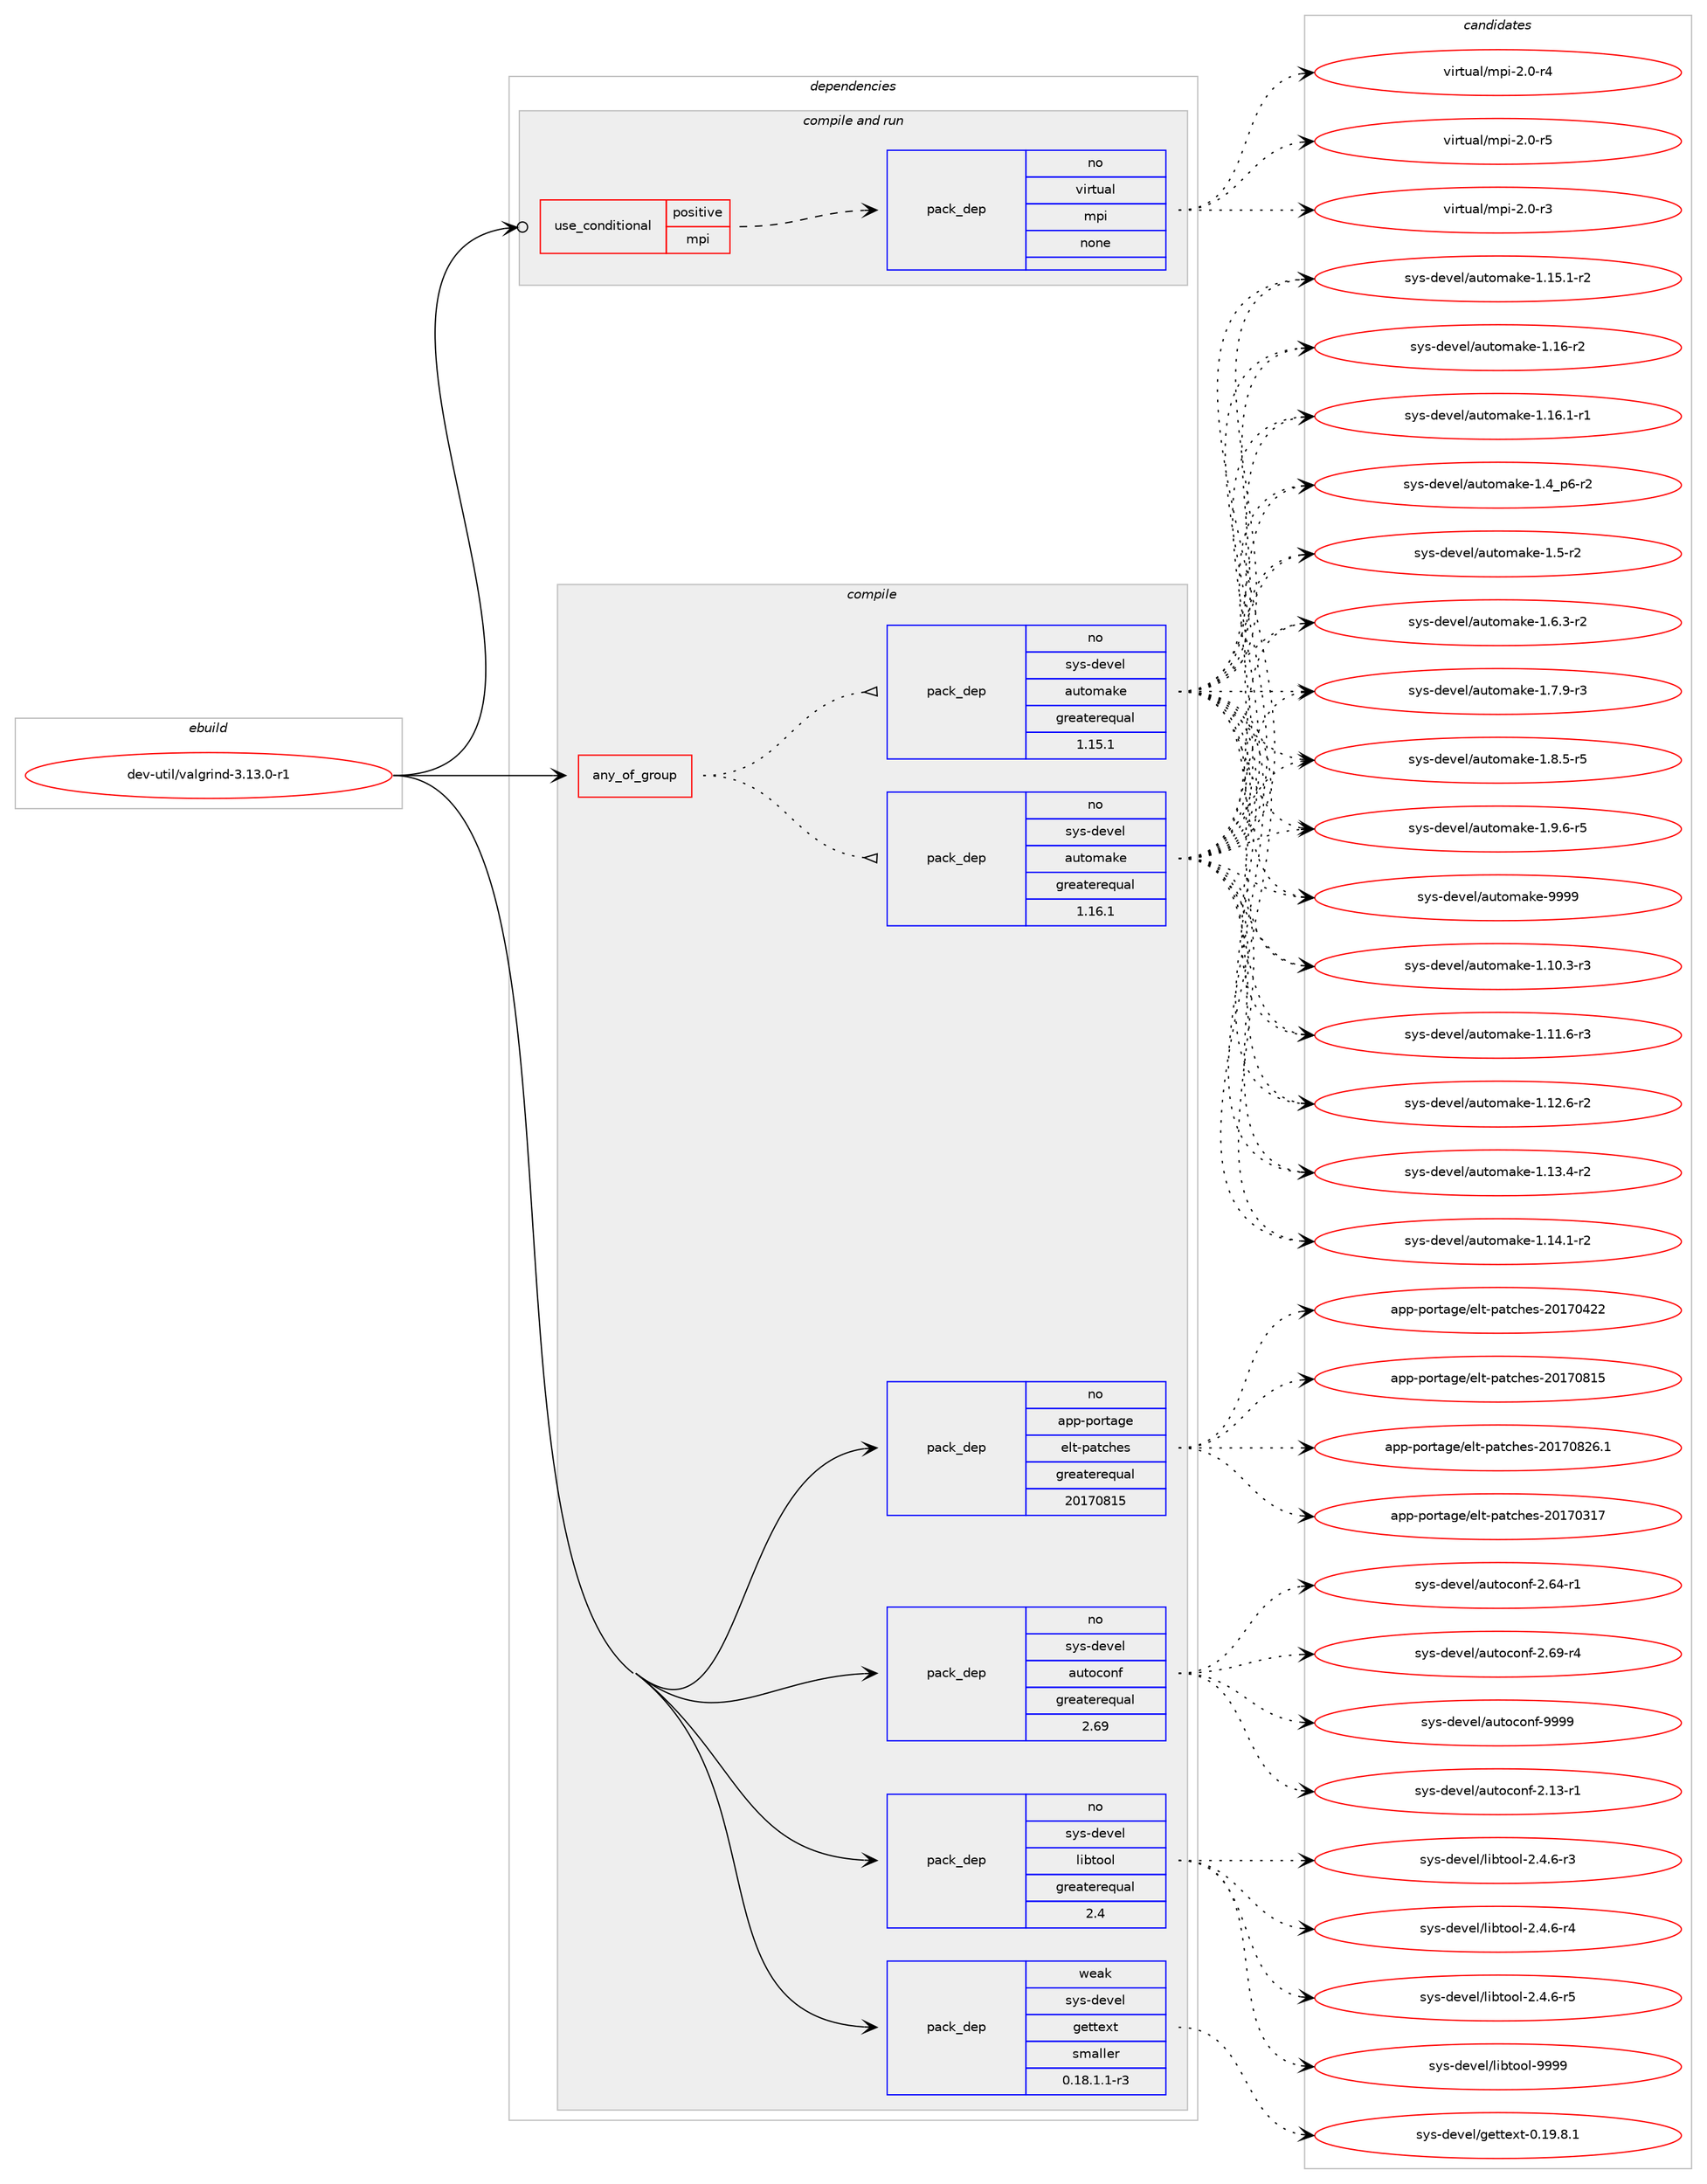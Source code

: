 digraph prolog {

# *************
# Graph options
# *************

newrank=true;
concentrate=true;
compound=true;
graph [rankdir=LR,fontname=Helvetica,fontsize=10,ranksep=1.5];#, ranksep=2.5, nodesep=0.2];
edge  [arrowhead=vee];
node  [fontname=Helvetica,fontsize=10];

# **********
# The ebuild
# **********

subgraph cluster_leftcol {
color=gray;
rank=same;
label=<<i>ebuild</i>>;
id [label="dev-util/valgrind-3.13.0-r1", color=red, width=4, href="../dev-util/valgrind-3.13.0-r1.svg"];
}

# ****************
# The dependencies
# ****************

subgraph cluster_midcol {
color=gray;
label=<<i>dependencies</i>>;
subgraph cluster_compile {
fillcolor="#eeeeee";
style=filled;
label=<<i>compile</i>>;
subgraph any23136 {
dependency1549746 [label=<<TABLE BORDER="0" CELLBORDER="1" CELLSPACING="0" CELLPADDING="4"><TR><TD CELLPADDING="10">any_of_group</TD></TR></TABLE>>, shape=none, color=red];subgraph pack1100810 {
dependency1549747 [label=<<TABLE BORDER="0" CELLBORDER="1" CELLSPACING="0" CELLPADDING="4" WIDTH="220"><TR><TD ROWSPAN="6" CELLPADDING="30">pack_dep</TD></TR><TR><TD WIDTH="110">no</TD></TR><TR><TD>sys-devel</TD></TR><TR><TD>automake</TD></TR><TR><TD>greaterequal</TD></TR><TR><TD>1.16.1</TD></TR></TABLE>>, shape=none, color=blue];
}
dependency1549746:e -> dependency1549747:w [weight=20,style="dotted",arrowhead="oinv"];
subgraph pack1100811 {
dependency1549748 [label=<<TABLE BORDER="0" CELLBORDER="1" CELLSPACING="0" CELLPADDING="4" WIDTH="220"><TR><TD ROWSPAN="6" CELLPADDING="30">pack_dep</TD></TR><TR><TD WIDTH="110">no</TD></TR><TR><TD>sys-devel</TD></TR><TR><TD>automake</TD></TR><TR><TD>greaterequal</TD></TR><TR><TD>1.15.1</TD></TR></TABLE>>, shape=none, color=blue];
}
dependency1549746:e -> dependency1549748:w [weight=20,style="dotted",arrowhead="oinv"];
}
id:e -> dependency1549746:w [weight=20,style="solid",arrowhead="vee"];
subgraph pack1100812 {
dependency1549749 [label=<<TABLE BORDER="0" CELLBORDER="1" CELLSPACING="0" CELLPADDING="4" WIDTH="220"><TR><TD ROWSPAN="6" CELLPADDING="30">pack_dep</TD></TR><TR><TD WIDTH="110">no</TD></TR><TR><TD>app-portage</TD></TR><TR><TD>elt-patches</TD></TR><TR><TD>greaterequal</TD></TR><TR><TD>20170815</TD></TR></TABLE>>, shape=none, color=blue];
}
id:e -> dependency1549749:w [weight=20,style="solid",arrowhead="vee"];
subgraph pack1100813 {
dependency1549750 [label=<<TABLE BORDER="0" CELLBORDER="1" CELLSPACING="0" CELLPADDING="4" WIDTH="220"><TR><TD ROWSPAN="6" CELLPADDING="30">pack_dep</TD></TR><TR><TD WIDTH="110">no</TD></TR><TR><TD>sys-devel</TD></TR><TR><TD>autoconf</TD></TR><TR><TD>greaterequal</TD></TR><TR><TD>2.69</TD></TR></TABLE>>, shape=none, color=blue];
}
id:e -> dependency1549750:w [weight=20,style="solid",arrowhead="vee"];
subgraph pack1100814 {
dependency1549751 [label=<<TABLE BORDER="0" CELLBORDER="1" CELLSPACING="0" CELLPADDING="4" WIDTH="220"><TR><TD ROWSPAN="6" CELLPADDING="30">pack_dep</TD></TR><TR><TD WIDTH="110">no</TD></TR><TR><TD>sys-devel</TD></TR><TR><TD>libtool</TD></TR><TR><TD>greaterequal</TD></TR><TR><TD>2.4</TD></TR></TABLE>>, shape=none, color=blue];
}
id:e -> dependency1549751:w [weight=20,style="solid",arrowhead="vee"];
subgraph pack1100815 {
dependency1549752 [label=<<TABLE BORDER="0" CELLBORDER="1" CELLSPACING="0" CELLPADDING="4" WIDTH="220"><TR><TD ROWSPAN="6" CELLPADDING="30">pack_dep</TD></TR><TR><TD WIDTH="110">weak</TD></TR><TR><TD>sys-devel</TD></TR><TR><TD>gettext</TD></TR><TR><TD>smaller</TD></TR><TR><TD>0.18.1.1-r3</TD></TR></TABLE>>, shape=none, color=blue];
}
id:e -> dependency1549752:w [weight=20,style="solid",arrowhead="vee"];
}
subgraph cluster_compileandrun {
fillcolor="#eeeeee";
style=filled;
label=<<i>compile and run</i>>;
subgraph cond425207 {
dependency1549753 [label=<<TABLE BORDER="0" CELLBORDER="1" CELLSPACING="0" CELLPADDING="4"><TR><TD ROWSPAN="3" CELLPADDING="10">use_conditional</TD></TR><TR><TD>positive</TD></TR><TR><TD>mpi</TD></TR></TABLE>>, shape=none, color=red];
subgraph pack1100816 {
dependency1549754 [label=<<TABLE BORDER="0" CELLBORDER="1" CELLSPACING="0" CELLPADDING="4" WIDTH="220"><TR><TD ROWSPAN="6" CELLPADDING="30">pack_dep</TD></TR><TR><TD WIDTH="110">no</TD></TR><TR><TD>virtual</TD></TR><TR><TD>mpi</TD></TR><TR><TD>none</TD></TR><TR><TD></TD></TR></TABLE>>, shape=none, color=blue];
}
dependency1549753:e -> dependency1549754:w [weight=20,style="dashed",arrowhead="vee"];
}
id:e -> dependency1549753:w [weight=20,style="solid",arrowhead="odotvee"];
}
subgraph cluster_run {
fillcolor="#eeeeee";
style=filled;
label=<<i>run</i>>;
}
}

# **************
# The candidates
# **************

subgraph cluster_choices {
rank=same;
color=gray;
label=<<i>candidates</i>>;

subgraph choice1100810 {
color=black;
nodesep=1;
choice11512111545100101118101108479711711611110997107101454946494846514511451 [label="sys-devel/automake-1.10.3-r3", color=red, width=4,href="../sys-devel/automake-1.10.3-r3.svg"];
choice11512111545100101118101108479711711611110997107101454946494946544511451 [label="sys-devel/automake-1.11.6-r3", color=red, width=4,href="../sys-devel/automake-1.11.6-r3.svg"];
choice11512111545100101118101108479711711611110997107101454946495046544511450 [label="sys-devel/automake-1.12.6-r2", color=red, width=4,href="../sys-devel/automake-1.12.6-r2.svg"];
choice11512111545100101118101108479711711611110997107101454946495146524511450 [label="sys-devel/automake-1.13.4-r2", color=red, width=4,href="../sys-devel/automake-1.13.4-r2.svg"];
choice11512111545100101118101108479711711611110997107101454946495246494511450 [label="sys-devel/automake-1.14.1-r2", color=red, width=4,href="../sys-devel/automake-1.14.1-r2.svg"];
choice11512111545100101118101108479711711611110997107101454946495346494511450 [label="sys-devel/automake-1.15.1-r2", color=red, width=4,href="../sys-devel/automake-1.15.1-r2.svg"];
choice1151211154510010111810110847971171161111099710710145494649544511450 [label="sys-devel/automake-1.16-r2", color=red, width=4,href="../sys-devel/automake-1.16-r2.svg"];
choice11512111545100101118101108479711711611110997107101454946495446494511449 [label="sys-devel/automake-1.16.1-r1", color=red, width=4,href="../sys-devel/automake-1.16.1-r1.svg"];
choice115121115451001011181011084797117116111109971071014549465295112544511450 [label="sys-devel/automake-1.4_p6-r2", color=red, width=4,href="../sys-devel/automake-1.4_p6-r2.svg"];
choice11512111545100101118101108479711711611110997107101454946534511450 [label="sys-devel/automake-1.5-r2", color=red, width=4,href="../sys-devel/automake-1.5-r2.svg"];
choice115121115451001011181011084797117116111109971071014549465446514511450 [label="sys-devel/automake-1.6.3-r2", color=red, width=4,href="../sys-devel/automake-1.6.3-r2.svg"];
choice115121115451001011181011084797117116111109971071014549465546574511451 [label="sys-devel/automake-1.7.9-r3", color=red, width=4,href="../sys-devel/automake-1.7.9-r3.svg"];
choice115121115451001011181011084797117116111109971071014549465646534511453 [label="sys-devel/automake-1.8.5-r5", color=red, width=4,href="../sys-devel/automake-1.8.5-r5.svg"];
choice115121115451001011181011084797117116111109971071014549465746544511453 [label="sys-devel/automake-1.9.6-r5", color=red, width=4,href="../sys-devel/automake-1.9.6-r5.svg"];
choice115121115451001011181011084797117116111109971071014557575757 [label="sys-devel/automake-9999", color=red, width=4,href="../sys-devel/automake-9999.svg"];
dependency1549747:e -> choice11512111545100101118101108479711711611110997107101454946494846514511451:w [style=dotted,weight="100"];
dependency1549747:e -> choice11512111545100101118101108479711711611110997107101454946494946544511451:w [style=dotted,weight="100"];
dependency1549747:e -> choice11512111545100101118101108479711711611110997107101454946495046544511450:w [style=dotted,weight="100"];
dependency1549747:e -> choice11512111545100101118101108479711711611110997107101454946495146524511450:w [style=dotted,weight="100"];
dependency1549747:e -> choice11512111545100101118101108479711711611110997107101454946495246494511450:w [style=dotted,weight="100"];
dependency1549747:e -> choice11512111545100101118101108479711711611110997107101454946495346494511450:w [style=dotted,weight="100"];
dependency1549747:e -> choice1151211154510010111810110847971171161111099710710145494649544511450:w [style=dotted,weight="100"];
dependency1549747:e -> choice11512111545100101118101108479711711611110997107101454946495446494511449:w [style=dotted,weight="100"];
dependency1549747:e -> choice115121115451001011181011084797117116111109971071014549465295112544511450:w [style=dotted,weight="100"];
dependency1549747:e -> choice11512111545100101118101108479711711611110997107101454946534511450:w [style=dotted,weight="100"];
dependency1549747:e -> choice115121115451001011181011084797117116111109971071014549465446514511450:w [style=dotted,weight="100"];
dependency1549747:e -> choice115121115451001011181011084797117116111109971071014549465546574511451:w [style=dotted,weight="100"];
dependency1549747:e -> choice115121115451001011181011084797117116111109971071014549465646534511453:w [style=dotted,weight="100"];
dependency1549747:e -> choice115121115451001011181011084797117116111109971071014549465746544511453:w [style=dotted,weight="100"];
dependency1549747:e -> choice115121115451001011181011084797117116111109971071014557575757:w [style=dotted,weight="100"];
}
subgraph choice1100811 {
color=black;
nodesep=1;
choice11512111545100101118101108479711711611110997107101454946494846514511451 [label="sys-devel/automake-1.10.3-r3", color=red, width=4,href="../sys-devel/automake-1.10.3-r3.svg"];
choice11512111545100101118101108479711711611110997107101454946494946544511451 [label="sys-devel/automake-1.11.6-r3", color=red, width=4,href="../sys-devel/automake-1.11.6-r3.svg"];
choice11512111545100101118101108479711711611110997107101454946495046544511450 [label="sys-devel/automake-1.12.6-r2", color=red, width=4,href="../sys-devel/automake-1.12.6-r2.svg"];
choice11512111545100101118101108479711711611110997107101454946495146524511450 [label="sys-devel/automake-1.13.4-r2", color=red, width=4,href="../sys-devel/automake-1.13.4-r2.svg"];
choice11512111545100101118101108479711711611110997107101454946495246494511450 [label="sys-devel/automake-1.14.1-r2", color=red, width=4,href="../sys-devel/automake-1.14.1-r2.svg"];
choice11512111545100101118101108479711711611110997107101454946495346494511450 [label="sys-devel/automake-1.15.1-r2", color=red, width=4,href="../sys-devel/automake-1.15.1-r2.svg"];
choice1151211154510010111810110847971171161111099710710145494649544511450 [label="sys-devel/automake-1.16-r2", color=red, width=4,href="../sys-devel/automake-1.16-r2.svg"];
choice11512111545100101118101108479711711611110997107101454946495446494511449 [label="sys-devel/automake-1.16.1-r1", color=red, width=4,href="../sys-devel/automake-1.16.1-r1.svg"];
choice115121115451001011181011084797117116111109971071014549465295112544511450 [label="sys-devel/automake-1.4_p6-r2", color=red, width=4,href="../sys-devel/automake-1.4_p6-r2.svg"];
choice11512111545100101118101108479711711611110997107101454946534511450 [label="sys-devel/automake-1.5-r2", color=red, width=4,href="../sys-devel/automake-1.5-r2.svg"];
choice115121115451001011181011084797117116111109971071014549465446514511450 [label="sys-devel/automake-1.6.3-r2", color=red, width=4,href="../sys-devel/automake-1.6.3-r2.svg"];
choice115121115451001011181011084797117116111109971071014549465546574511451 [label="sys-devel/automake-1.7.9-r3", color=red, width=4,href="../sys-devel/automake-1.7.9-r3.svg"];
choice115121115451001011181011084797117116111109971071014549465646534511453 [label="sys-devel/automake-1.8.5-r5", color=red, width=4,href="../sys-devel/automake-1.8.5-r5.svg"];
choice115121115451001011181011084797117116111109971071014549465746544511453 [label="sys-devel/automake-1.9.6-r5", color=red, width=4,href="../sys-devel/automake-1.9.6-r5.svg"];
choice115121115451001011181011084797117116111109971071014557575757 [label="sys-devel/automake-9999", color=red, width=4,href="../sys-devel/automake-9999.svg"];
dependency1549748:e -> choice11512111545100101118101108479711711611110997107101454946494846514511451:w [style=dotted,weight="100"];
dependency1549748:e -> choice11512111545100101118101108479711711611110997107101454946494946544511451:w [style=dotted,weight="100"];
dependency1549748:e -> choice11512111545100101118101108479711711611110997107101454946495046544511450:w [style=dotted,weight="100"];
dependency1549748:e -> choice11512111545100101118101108479711711611110997107101454946495146524511450:w [style=dotted,weight="100"];
dependency1549748:e -> choice11512111545100101118101108479711711611110997107101454946495246494511450:w [style=dotted,weight="100"];
dependency1549748:e -> choice11512111545100101118101108479711711611110997107101454946495346494511450:w [style=dotted,weight="100"];
dependency1549748:e -> choice1151211154510010111810110847971171161111099710710145494649544511450:w [style=dotted,weight="100"];
dependency1549748:e -> choice11512111545100101118101108479711711611110997107101454946495446494511449:w [style=dotted,weight="100"];
dependency1549748:e -> choice115121115451001011181011084797117116111109971071014549465295112544511450:w [style=dotted,weight="100"];
dependency1549748:e -> choice11512111545100101118101108479711711611110997107101454946534511450:w [style=dotted,weight="100"];
dependency1549748:e -> choice115121115451001011181011084797117116111109971071014549465446514511450:w [style=dotted,weight="100"];
dependency1549748:e -> choice115121115451001011181011084797117116111109971071014549465546574511451:w [style=dotted,weight="100"];
dependency1549748:e -> choice115121115451001011181011084797117116111109971071014549465646534511453:w [style=dotted,weight="100"];
dependency1549748:e -> choice115121115451001011181011084797117116111109971071014549465746544511453:w [style=dotted,weight="100"];
dependency1549748:e -> choice115121115451001011181011084797117116111109971071014557575757:w [style=dotted,weight="100"];
}
subgraph choice1100812 {
color=black;
nodesep=1;
choice97112112451121111141169710310147101108116451129711699104101115455048495548514955 [label="app-portage/elt-patches-20170317", color=red, width=4,href="../app-portage/elt-patches-20170317.svg"];
choice97112112451121111141169710310147101108116451129711699104101115455048495548525050 [label="app-portage/elt-patches-20170422", color=red, width=4,href="../app-portage/elt-patches-20170422.svg"];
choice97112112451121111141169710310147101108116451129711699104101115455048495548564953 [label="app-portage/elt-patches-20170815", color=red, width=4,href="../app-portage/elt-patches-20170815.svg"];
choice971121124511211111411697103101471011081164511297116991041011154550484955485650544649 [label="app-portage/elt-patches-20170826.1", color=red, width=4,href="../app-portage/elt-patches-20170826.1.svg"];
dependency1549749:e -> choice97112112451121111141169710310147101108116451129711699104101115455048495548514955:w [style=dotted,weight="100"];
dependency1549749:e -> choice97112112451121111141169710310147101108116451129711699104101115455048495548525050:w [style=dotted,weight="100"];
dependency1549749:e -> choice97112112451121111141169710310147101108116451129711699104101115455048495548564953:w [style=dotted,weight="100"];
dependency1549749:e -> choice971121124511211111411697103101471011081164511297116991041011154550484955485650544649:w [style=dotted,weight="100"];
}
subgraph choice1100813 {
color=black;
nodesep=1;
choice1151211154510010111810110847971171161119911111010245504649514511449 [label="sys-devel/autoconf-2.13-r1", color=red, width=4,href="../sys-devel/autoconf-2.13-r1.svg"];
choice1151211154510010111810110847971171161119911111010245504654524511449 [label="sys-devel/autoconf-2.64-r1", color=red, width=4,href="../sys-devel/autoconf-2.64-r1.svg"];
choice1151211154510010111810110847971171161119911111010245504654574511452 [label="sys-devel/autoconf-2.69-r4", color=red, width=4,href="../sys-devel/autoconf-2.69-r4.svg"];
choice115121115451001011181011084797117116111991111101024557575757 [label="sys-devel/autoconf-9999", color=red, width=4,href="../sys-devel/autoconf-9999.svg"];
dependency1549750:e -> choice1151211154510010111810110847971171161119911111010245504649514511449:w [style=dotted,weight="100"];
dependency1549750:e -> choice1151211154510010111810110847971171161119911111010245504654524511449:w [style=dotted,weight="100"];
dependency1549750:e -> choice1151211154510010111810110847971171161119911111010245504654574511452:w [style=dotted,weight="100"];
dependency1549750:e -> choice115121115451001011181011084797117116111991111101024557575757:w [style=dotted,weight="100"];
}
subgraph choice1100814 {
color=black;
nodesep=1;
choice1151211154510010111810110847108105981161111111084550465246544511451 [label="sys-devel/libtool-2.4.6-r3", color=red, width=4,href="../sys-devel/libtool-2.4.6-r3.svg"];
choice1151211154510010111810110847108105981161111111084550465246544511452 [label="sys-devel/libtool-2.4.6-r4", color=red, width=4,href="../sys-devel/libtool-2.4.6-r4.svg"];
choice1151211154510010111810110847108105981161111111084550465246544511453 [label="sys-devel/libtool-2.4.6-r5", color=red, width=4,href="../sys-devel/libtool-2.4.6-r5.svg"];
choice1151211154510010111810110847108105981161111111084557575757 [label="sys-devel/libtool-9999", color=red, width=4,href="../sys-devel/libtool-9999.svg"];
dependency1549751:e -> choice1151211154510010111810110847108105981161111111084550465246544511451:w [style=dotted,weight="100"];
dependency1549751:e -> choice1151211154510010111810110847108105981161111111084550465246544511452:w [style=dotted,weight="100"];
dependency1549751:e -> choice1151211154510010111810110847108105981161111111084550465246544511453:w [style=dotted,weight="100"];
dependency1549751:e -> choice1151211154510010111810110847108105981161111111084557575757:w [style=dotted,weight="100"];
}
subgraph choice1100815 {
color=black;
nodesep=1;
choice1151211154510010111810110847103101116116101120116454846495746564649 [label="sys-devel/gettext-0.19.8.1", color=red, width=4,href="../sys-devel/gettext-0.19.8.1.svg"];
dependency1549752:e -> choice1151211154510010111810110847103101116116101120116454846495746564649:w [style=dotted,weight="100"];
}
subgraph choice1100816 {
color=black;
nodesep=1;
choice1181051141161179710847109112105455046484511451 [label="virtual/mpi-2.0-r3", color=red, width=4,href="../virtual/mpi-2.0-r3.svg"];
choice1181051141161179710847109112105455046484511452 [label="virtual/mpi-2.0-r4", color=red, width=4,href="../virtual/mpi-2.0-r4.svg"];
choice1181051141161179710847109112105455046484511453 [label="virtual/mpi-2.0-r5", color=red, width=4,href="../virtual/mpi-2.0-r5.svg"];
dependency1549754:e -> choice1181051141161179710847109112105455046484511451:w [style=dotted,weight="100"];
dependency1549754:e -> choice1181051141161179710847109112105455046484511452:w [style=dotted,weight="100"];
dependency1549754:e -> choice1181051141161179710847109112105455046484511453:w [style=dotted,weight="100"];
}
}

}

